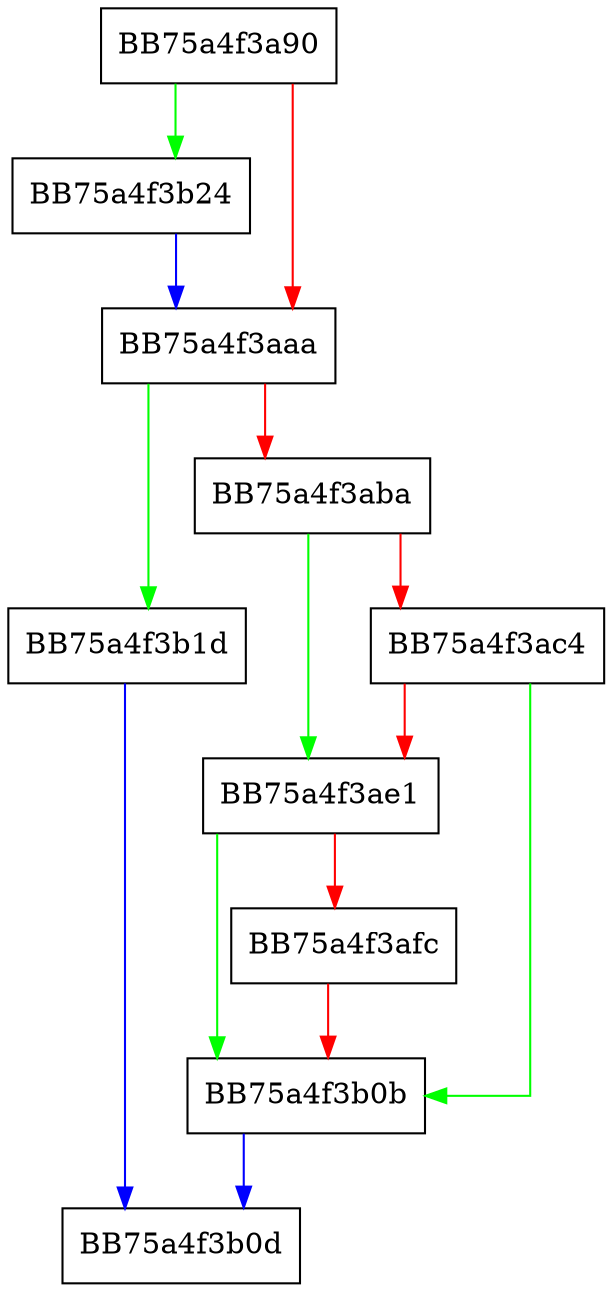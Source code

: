 digraph GetNextValueName {
  node [shape="box"];
  graph [splines=ortho];
  BB75a4f3a90 -> BB75a4f3b24 [color="green"];
  BB75a4f3a90 -> BB75a4f3aaa [color="red"];
  BB75a4f3aaa -> BB75a4f3b1d [color="green"];
  BB75a4f3aaa -> BB75a4f3aba [color="red"];
  BB75a4f3aba -> BB75a4f3ae1 [color="green"];
  BB75a4f3aba -> BB75a4f3ac4 [color="red"];
  BB75a4f3ac4 -> BB75a4f3b0b [color="green"];
  BB75a4f3ac4 -> BB75a4f3ae1 [color="red"];
  BB75a4f3ae1 -> BB75a4f3b0b [color="green"];
  BB75a4f3ae1 -> BB75a4f3afc [color="red"];
  BB75a4f3afc -> BB75a4f3b0b [color="red"];
  BB75a4f3b0b -> BB75a4f3b0d [color="blue"];
  BB75a4f3b1d -> BB75a4f3b0d [color="blue"];
  BB75a4f3b24 -> BB75a4f3aaa [color="blue"];
}